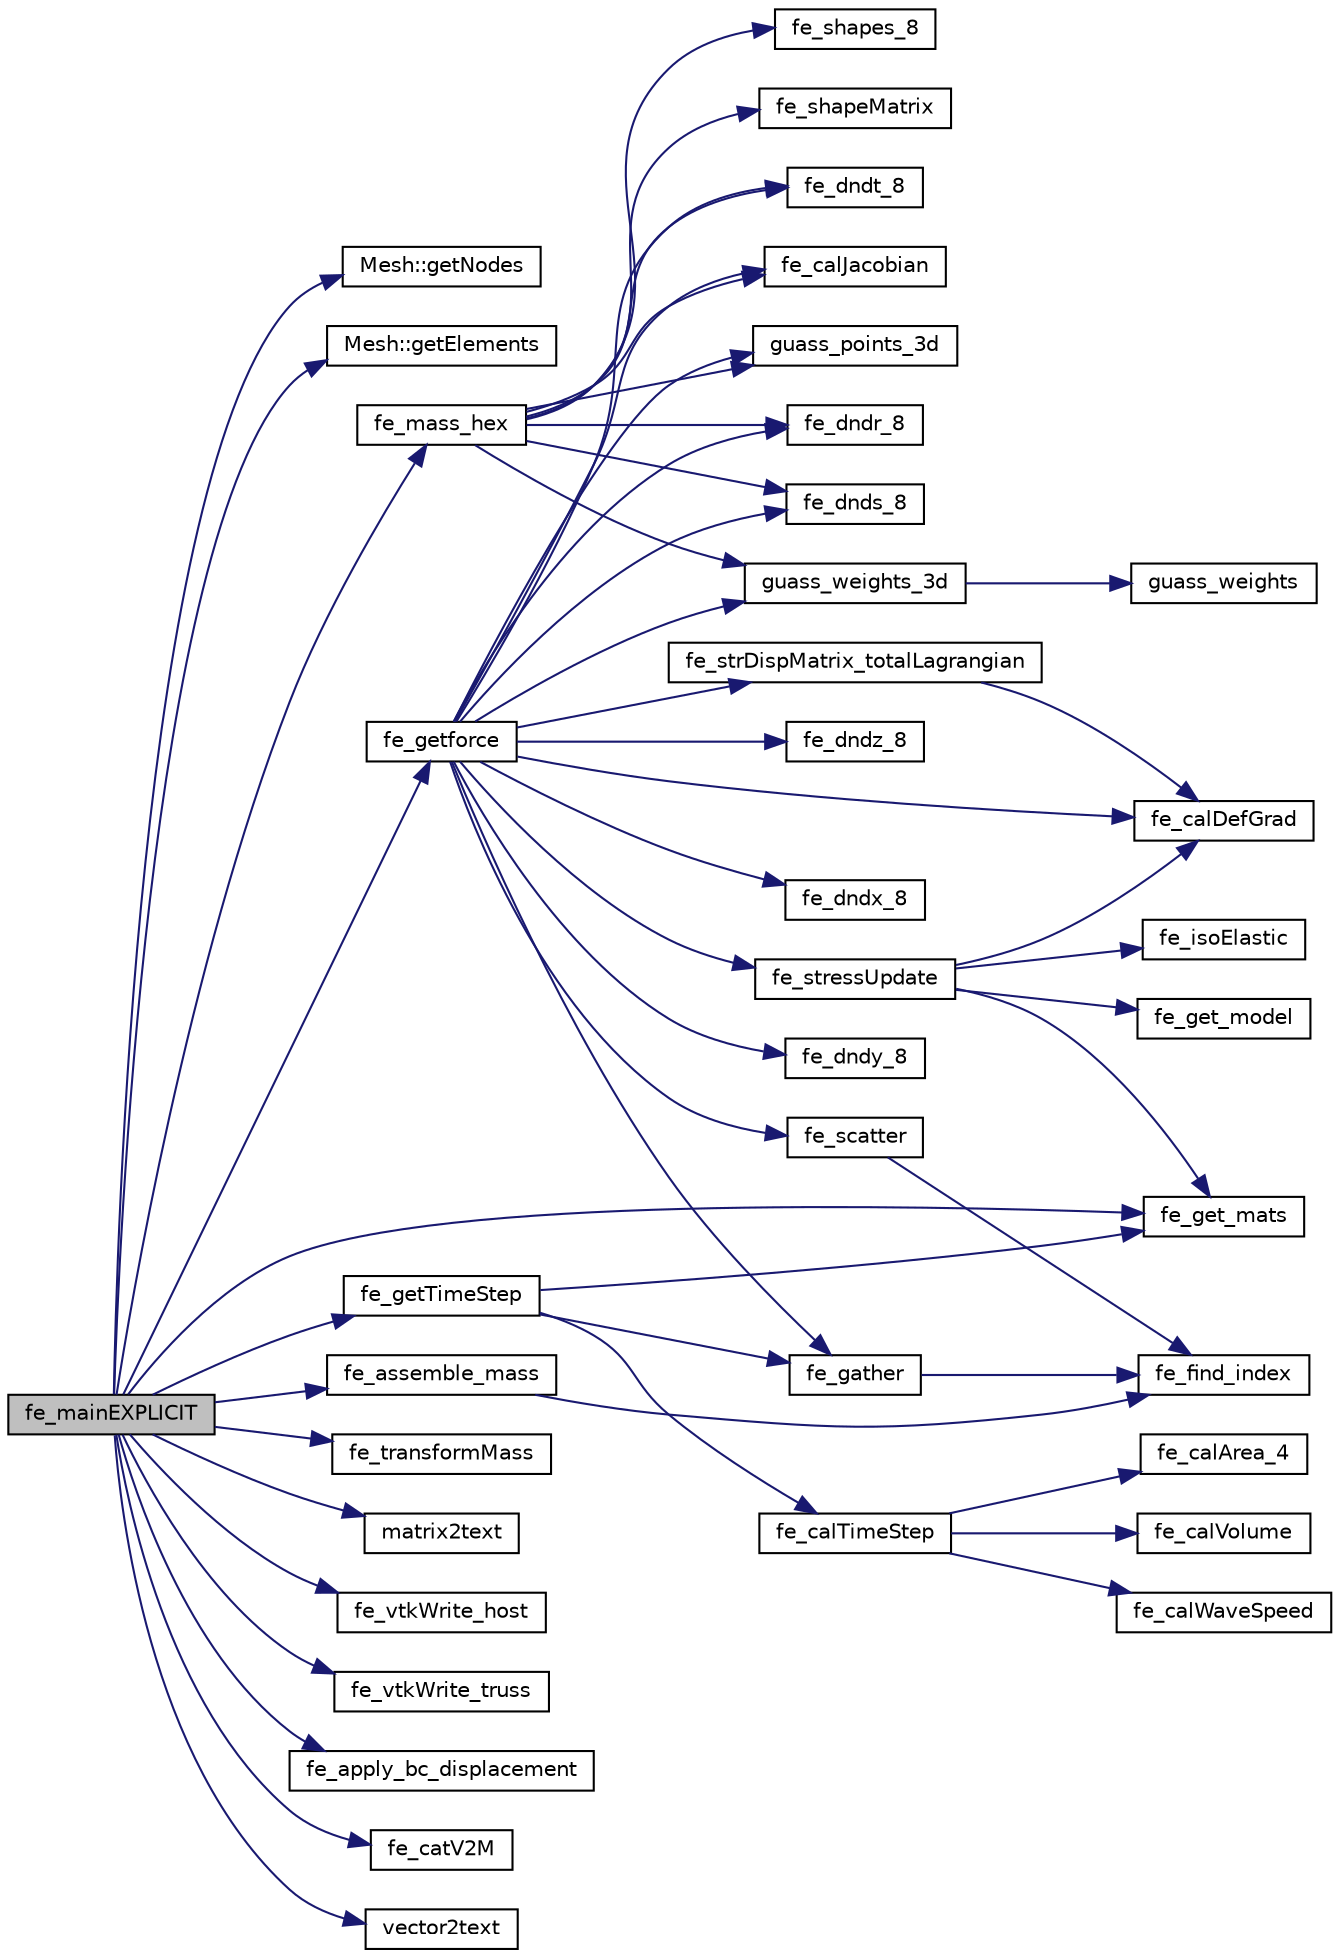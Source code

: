 digraph "fe_mainEXPLICIT"
{
  edge [fontname="Helvetica",fontsize="10",labelfontname="Helvetica",labelfontsize="10"];
  node [fontname="Helvetica",fontsize="10",shape=record];
  rankdir="LR";
  Node0 [label="fe_mainEXPLICIT",height=0.2,width=0.4,color="black", fillcolor="grey75", style="filled", fontcolor="black"];
  Node0 -> Node1 [color="midnightblue",fontsize="10",style="solid",fontname="Helvetica"];
  Node1 [label="Mesh::getNodes",height=0.2,width=0.4,color="black", fillcolor="white", style="filled",URL="$class_mesh.html#a0b0f7458f07745240d9bda967cda12de"];
  Node0 -> Node2 [color="midnightblue",fontsize="10",style="solid",fontname="Helvetica"];
  Node2 [label="Mesh::getElements",height=0.2,width=0.4,color="black", fillcolor="white", style="filled",URL="$class_mesh.html#af3cbe568c8a36832659ac01025e8d774"];
  Node0 -> Node3 [color="midnightblue",fontsize="10",style="solid",fontname="Helvetica"];
  Node3 [label="fe_get_mats",height=0.2,width=0.4,color="black", fillcolor="white", style="filled",URL="$functions_8h.html#af7ffbad6dfcc99fc88b130c1a7b1720a"];
  Node0 -> Node4 [color="midnightblue",fontsize="10",style="solid",fontname="Helvetica"];
  Node4 [label="fe_mass_hex",height=0.2,width=0.4,color="black", fillcolor="white", style="filled",URL="$functions_8h.html#a04906e61b8cfdc7232924a594b95eb1f"];
  Node4 -> Node5 [color="midnightblue",fontsize="10",style="solid",fontname="Helvetica"];
  Node5 [label="guass_points_3d",height=0.2,width=0.4,color="black", fillcolor="white", style="filled",URL="$functions_8h.html#a502e3469e1cc253deb142f46c0789a78"];
  Node4 -> Node6 [color="midnightblue",fontsize="10",style="solid",fontname="Helvetica"];
  Node6 [label="guass_weights_3d",height=0.2,width=0.4,color="black", fillcolor="white", style="filled",URL="$functions_8h.html#ad99b08ce65ae353e91486d7685c22024"];
  Node6 -> Node7 [color="midnightblue",fontsize="10",style="solid",fontname="Helvetica"];
  Node7 [label="guass_weights",height=0.2,width=0.4,color="black", fillcolor="white", style="filled",URL="$fe__guass_8cpp.html#a84dcc9575e861bdb2872c10ba6238ee4"];
  Node4 -> Node8 [color="midnightblue",fontsize="10",style="solid",fontname="Helvetica"];
  Node8 [label="fe_shapes_8",height=0.2,width=0.4,color="black", fillcolor="white", style="filled",URL="$functions_8h.html#ab77a3a6d6f6b436d7e8c600bb0869927"];
  Node4 -> Node9 [color="midnightblue",fontsize="10",style="solid",fontname="Helvetica"];
  Node9 [label="fe_dndr_8",height=0.2,width=0.4,color="black", fillcolor="white", style="filled",URL="$functions_8h.html#afc547bef246c057db6cbd04bf7f866a9"];
  Node4 -> Node10 [color="midnightblue",fontsize="10",style="solid",fontname="Helvetica"];
  Node10 [label="fe_dnds_8",height=0.2,width=0.4,color="black", fillcolor="white", style="filled",URL="$functions_8h.html#ac0b5524525e1f2e89bb064c15ab8e664"];
  Node4 -> Node11 [color="midnightblue",fontsize="10",style="solid",fontname="Helvetica"];
  Node11 [label="fe_dndt_8",height=0.2,width=0.4,color="black", fillcolor="white", style="filled",URL="$functions_8h.html#a57e8e5c9f740c98e4767f29c121c2d0a"];
  Node4 -> Node12 [color="midnightblue",fontsize="10",style="solid",fontname="Helvetica"];
  Node12 [label="fe_calJacobian",height=0.2,width=0.4,color="black", fillcolor="white", style="filled",URL="$functions_8h.html#a12aa5a7a3443c6fcc5e65d3bcfc9bcc3"];
  Node4 -> Node13 [color="midnightblue",fontsize="10",style="solid",fontname="Helvetica"];
  Node13 [label="fe_shapeMatrix",height=0.2,width=0.4,color="black", fillcolor="white", style="filled",URL="$functions_8h.html#a98fae74dde5fe33a7062e7457a2d3227"];
  Node0 -> Node14 [color="midnightblue",fontsize="10",style="solid",fontname="Helvetica"];
  Node14 [label="fe_assemble_mass",height=0.2,width=0.4,color="black", fillcolor="white", style="filled",URL="$functions_8h.html#a04f569c566ca4fbea3b3a2a13cdd0af5"];
  Node14 -> Node15 [color="midnightblue",fontsize="10",style="solid",fontname="Helvetica"];
  Node15 [label="fe_find_index",height=0.2,width=0.4,color="black", fillcolor="white", style="filled",URL="$functions_8h.html#ae4dbe24b761cafa3577afab76726b382"];
  Node0 -> Node16 [color="midnightblue",fontsize="10",style="solid",fontname="Helvetica"];
  Node16 [label="fe_transformMass",height=0.2,width=0.4,color="black", fillcolor="white", style="filled",URL="$functions_8h.html#ab747d046148af042245ed13ca720c5ec"];
  Node0 -> Node17 [color="midnightblue",fontsize="10",style="solid",fontname="Helvetica"];
  Node17 [label="matrix2text",height=0.2,width=0.4,color="black", fillcolor="white", style="filled",URL="$functions_8h.html#a346547477d2a1fbeff6b5e0b05314283"];
  Node0 -> Node18 [color="midnightblue",fontsize="10",style="solid",fontname="Helvetica"];
  Node18 [label="fe_getforce",height=0.2,width=0.4,color="black", fillcolor="white", style="filled",URL="$functions_8h.html#aa8f7f6d72c6b57c721b23a38e2e20fc5"];
  Node18 -> Node19 [color="midnightblue",fontsize="10",style="solid",fontname="Helvetica"];
  Node19 [label="fe_gather",height=0.2,width=0.4,color="black", fillcolor="white", style="filled",URL="$functions_8h.html#ab5053cb12ac67971a7836346e2839725"];
  Node19 -> Node15 [color="midnightblue",fontsize="10",style="solid",fontname="Helvetica"];
  Node18 -> Node5 [color="midnightblue",fontsize="10",style="solid",fontname="Helvetica"];
  Node18 -> Node6 [color="midnightblue",fontsize="10",style="solid",fontname="Helvetica"];
  Node18 -> Node9 [color="midnightblue",fontsize="10",style="solid",fontname="Helvetica"];
  Node18 -> Node10 [color="midnightblue",fontsize="10",style="solid",fontname="Helvetica"];
  Node18 -> Node11 [color="midnightblue",fontsize="10",style="solid",fontname="Helvetica"];
  Node18 -> Node12 [color="midnightblue",fontsize="10",style="solid",fontname="Helvetica"];
  Node18 -> Node20 [color="midnightblue",fontsize="10",style="solid",fontname="Helvetica"];
  Node20 [label="fe_dndx_8",height=0.2,width=0.4,color="black", fillcolor="white", style="filled",URL="$functions_8h.html#afc6be1a5667e68156cb099e8da71170f"];
  Node18 -> Node21 [color="midnightblue",fontsize="10",style="solid",fontname="Helvetica"];
  Node21 [label="fe_dndy_8",height=0.2,width=0.4,color="black", fillcolor="white", style="filled",URL="$functions_8h.html#a0572d7818e085c67f7fbb84eef8ecfb4"];
  Node18 -> Node22 [color="midnightblue",fontsize="10",style="solid",fontname="Helvetica"];
  Node22 [label="fe_dndz_8",height=0.2,width=0.4,color="black", fillcolor="white", style="filled",URL="$functions_8h.html#aaf75db8433433807839c6ea17f2cf72c"];
  Node18 -> Node23 [color="midnightblue",fontsize="10",style="solid",fontname="Helvetica"];
  Node23 [label="fe_strDispMatrix_totalLagrangian",height=0.2,width=0.4,color="black", fillcolor="white", style="filled",URL="$functions_8h.html#a8c9fd519c93c847cdf52de947964eb67"];
  Node23 -> Node24 [color="midnightblue",fontsize="10",style="solid",fontname="Helvetica"];
  Node24 [label="fe_calDefGrad",height=0.2,width=0.4,color="black", fillcolor="white", style="filled",URL="$functions_8h.html#ae50379f74802347e04dbc022897f9cb0"];
  Node18 -> Node25 [color="midnightblue",fontsize="10",style="solid",fontname="Helvetica"];
  Node25 [label="fe_stressUpdate",height=0.2,width=0.4,color="black", fillcolor="white", style="filled",URL="$functions_8h.html#a7d0fd8cfef8b891901eb6f0f780fd9f2"];
  Node25 -> Node26 [color="midnightblue",fontsize="10",style="solid",fontname="Helvetica"];
  Node26 [label="fe_get_model",height=0.2,width=0.4,color="black", fillcolor="white", style="filled",URL="$functions_8h.html#a34d6fb85943d945b7e8600d2ef4220d0"];
  Node25 -> Node3 [color="midnightblue",fontsize="10",style="solid",fontname="Helvetica"];
  Node25 -> Node27 [color="midnightblue",fontsize="10",style="solid",fontname="Helvetica"];
  Node27 [label="fe_isoElastic",height=0.2,width=0.4,color="black", fillcolor="white", style="filled",URL="$functions_8h.html#ada816506319851dcff162fa5e54d72d5"];
  Node25 -> Node24 [color="midnightblue",fontsize="10",style="solid",fontname="Helvetica"];
  Node18 -> Node24 [color="midnightblue",fontsize="10",style="solid",fontname="Helvetica"];
  Node18 -> Node28 [color="midnightblue",fontsize="10",style="solid",fontname="Helvetica"];
  Node28 [label="fe_scatter",height=0.2,width=0.4,color="black", fillcolor="white", style="filled",URL="$functions_8h.html#a6b8344e12f9005795f93f60ddda26c5c"];
  Node28 -> Node15 [color="midnightblue",fontsize="10",style="solid",fontname="Helvetica"];
  Node0 -> Node29 [color="midnightblue",fontsize="10",style="solid",fontname="Helvetica"];
  Node29 [label="fe_getTimeStep",height=0.2,width=0.4,color="black", fillcolor="white", style="filled",URL="$functions_8h.html#af737926a3dfd669254a56dbbf675ac92"];
  Node29 -> Node3 [color="midnightblue",fontsize="10",style="solid",fontname="Helvetica"];
  Node29 -> Node19 [color="midnightblue",fontsize="10",style="solid",fontname="Helvetica"];
  Node29 -> Node30 [color="midnightblue",fontsize="10",style="solid",fontname="Helvetica"];
  Node30 [label="fe_calTimeStep",height=0.2,width=0.4,color="black", fillcolor="white", style="filled",URL="$fe___time_step_8cpp.html#ab0d9d059d2b8f829000e6f1f7d1d4ffb"];
  Node30 -> Node31 [color="midnightblue",fontsize="10",style="solid",fontname="Helvetica"];
  Node31 [label="fe_calArea_4",height=0.2,width=0.4,color="black", fillcolor="white", style="filled",URL="$functions_8h.html#ac1306a43db522f3da30471d2a6c48686"];
  Node30 -> Node32 [color="midnightblue",fontsize="10",style="solid",fontname="Helvetica"];
  Node32 [label="fe_calVolume",height=0.2,width=0.4,color="black", fillcolor="white", style="filled",URL="$functions_8h.html#afbe30e3a940236fc486b96028abf6f46"];
  Node30 -> Node33 [color="midnightblue",fontsize="10",style="solid",fontname="Helvetica"];
  Node33 [label="fe_calWaveSpeed",height=0.2,width=0.4,color="black", fillcolor="white", style="filled",URL="$fe___time_step_8cpp.html#acb1ae85901899b3e4e2a1635e036fd35"];
  Node0 -> Node34 [color="midnightblue",fontsize="10",style="solid",fontname="Helvetica"];
  Node34 [label="fe_vtkWrite_host",height=0.2,width=0.4,color="black", fillcolor="white", style="filled",URL="$functions_8h.html#a45a1daa8de18fc5fc463f9b569970245"];
  Node0 -> Node35 [color="midnightblue",fontsize="10",style="solid",fontname="Helvetica"];
  Node35 [label="fe_vtkWrite_truss",height=0.2,width=0.4,color="black", fillcolor="white", style="filled",URL="$functions_8h.html#a6e838460f501267efe34f29d4cf6d9cd"];
  Node0 -> Node36 [color="midnightblue",fontsize="10",style="solid",fontname="Helvetica"];
  Node36 [label="fe_apply_bc_displacement",height=0.2,width=0.4,color="black", fillcolor="white", style="filled",URL="$functions_8h.html#a42274df47bb3a633055b1ccbb2f920ae"];
  Node0 -> Node37 [color="midnightblue",fontsize="10",style="solid",fontname="Helvetica"];
  Node37 [label="fe_catV2M",height=0.2,width=0.4,color="black", fillcolor="white", style="filled",URL="$functions_8h.html#a443f24e16b6209a90ffcb7c249c15e25"];
  Node0 -> Node38 [color="midnightblue",fontsize="10",style="solid",fontname="Helvetica"];
  Node38 [label="vector2text",height=0.2,width=0.4,color="black", fillcolor="white", style="filled",URL="$functions_8h.html#a0b5f62139051473c809da12cc0c45e29"];
}

